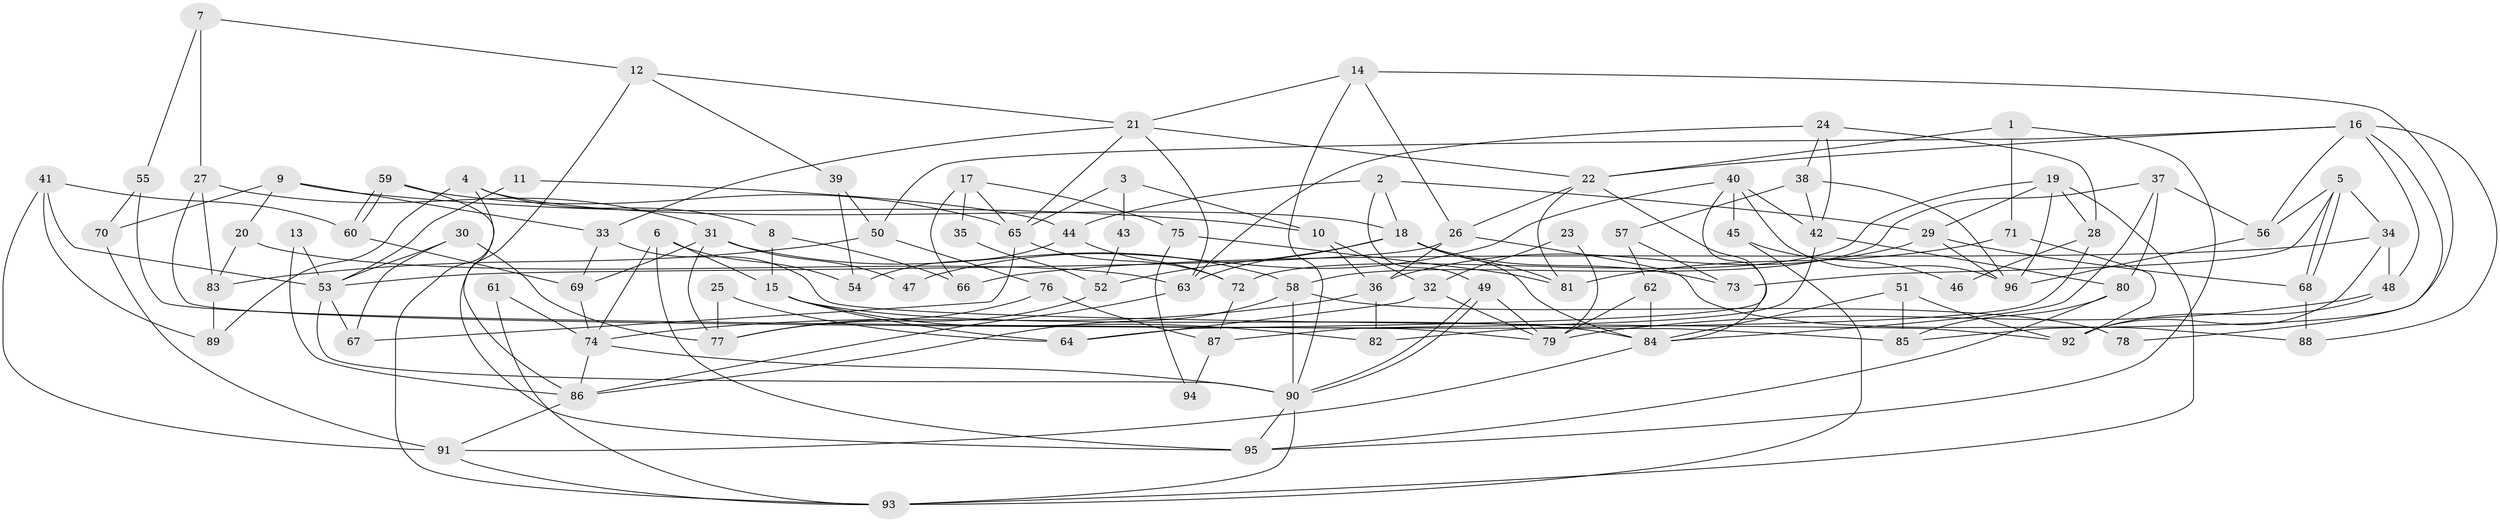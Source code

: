 // coarse degree distribution, {3: 0.14583333333333334, 7: 0.08333333333333333, 10: 0.041666666666666664, 6: 0.08333333333333333, 9: 0.0625, 11: 0.020833333333333332, 2: 0.16666666666666666, 4: 0.20833333333333334, 12: 0.041666666666666664, 17: 0.020833333333333332, 5: 0.08333333333333333, 8: 0.041666666666666664}
// Generated by graph-tools (version 1.1) at 2025/18/03/04/25 18:18:37]
// undirected, 96 vertices, 192 edges
graph export_dot {
graph [start="1"]
  node [color=gray90,style=filled];
  1;
  2;
  3;
  4;
  5;
  6;
  7;
  8;
  9;
  10;
  11;
  12;
  13;
  14;
  15;
  16;
  17;
  18;
  19;
  20;
  21;
  22;
  23;
  24;
  25;
  26;
  27;
  28;
  29;
  30;
  31;
  32;
  33;
  34;
  35;
  36;
  37;
  38;
  39;
  40;
  41;
  42;
  43;
  44;
  45;
  46;
  47;
  48;
  49;
  50;
  51;
  52;
  53;
  54;
  55;
  56;
  57;
  58;
  59;
  60;
  61;
  62;
  63;
  64;
  65;
  66;
  67;
  68;
  69;
  70;
  71;
  72;
  73;
  74;
  75;
  76;
  77;
  78;
  79;
  80;
  81;
  82;
  83;
  84;
  85;
  86;
  87;
  88;
  89;
  90;
  91;
  92;
  93;
  94;
  95;
  96;
  1 -- 95;
  1 -- 22;
  1 -- 71;
  2 -- 29;
  2 -- 18;
  2 -- 44;
  2 -- 49;
  3 -- 10;
  3 -- 65;
  3 -- 43;
  4 -- 93;
  4 -- 18;
  4 -- 8;
  4 -- 89;
  5 -- 68;
  5 -- 68;
  5 -- 56;
  5 -- 34;
  5 -- 73;
  6 -- 95;
  6 -- 74;
  6 -- 15;
  6 -- 54;
  7 -- 12;
  7 -- 27;
  7 -- 55;
  8 -- 15;
  8 -- 66;
  9 -- 33;
  9 -- 70;
  9 -- 10;
  9 -- 20;
  10 -- 36;
  10 -- 32;
  11 -- 44;
  11 -- 53;
  12 -- 95;
  12 -- 21;
  12 -- 39;
  13 -- 53;
  13 -- 86;
  14 -- 21;
  14 -- 90;
  14 -- 26;
  14 -- 85;
  15 -- 84;
  15 -- 64;
  15 -- 82;
  16 -- 56;
  16 -- 22;
  16 -- 48;
  16 -- 50;
  16 -- 78;
  16 -- 88;
  17 -- 66;
  17 -- 65;
  17 -- 35;
  17 -- 75;
  18 -- 63;
  18 -- 84;
  18 -- 52;
  18 -- 73;
  18 -- 81;
  19 -- 72;
  19 -- 93;
  19 -- 28;
  19 -- 29;
  19 -- 96;
  20 -- 83;
  20 -- 63;
  21 -- 22;
  21 -- 33;
  21 -- 63;
  21 -- 65;
  22 -- 26;
  22 -- 81;
  22 -- 84;
  23 -- 32;
  23 -- 79;
  24 -- 63;
  24 -- 28;
  24 -- 38;
  24 -- 42;
  25 -- 77;
  25 -- 64;
  26 -- 88;
  26 -- 36;
  26 -- 53;
  27 -- 85;
  27 -- 31;
  27 -- 83;
  28 -- 82;
  28 -- 46;
  29 -- 96;
  29 -- 36;
  29 -- 68;
  30 -- 67;
  30 -- 53;
  30 -- 77;
  31 -- 58;
  31 -- 77;
  31 -- 47;
  31 -- 69;
  32 -- 64;
  32 -- 79;
  33 -- 69;
  33 -- 92;
  34 -- 48;
  34 -- 66;
  34 -- 92;
  35 -- 52;
  36 -- 74;
  36 -- 82;
  37 -- 80;
  37 -- 58;
  37 -- 56;
  37 -- 84;
  38 -- 57;
  38 -- 42;
  38 -- 96;
  39 -- 50;
  39 -- 54;
  40 -- 96;
  40 -- 42;
  40 -- 45;
  40 -- 47;
  40 -- 64;
  41 -- 53;
  41 -- 91;
  41 -- 60;
  41 -- 89;
  42 -- 80;
  42 -- 87;
  43 -- 52;
  44 -- 54;
  44 -- 72;
  45 -- 93;
  45 -- 46;
  48 -- 79;
  48 -- 92;
  49 -- 90;
  49 -- 90;
  49 -- 79;
  50 -- 83;
  50 -- 76;
  51 -- 92;
  51 -- 84;
  51 -- 85;
  52 -- 77;
  53 -- 90;
  53 -- 67;
  55 -- 79;
  55 -- 70;
  56 -- 96;
  57 -- 73;
  57 -- 62;
  58 -- 90;
  58 -- 86;
  58 -- 78;
  59 -- 60;
  59 -- 60;
  59 -- 86;
  59 -- 65;
  60 -- 69;
  61 -- 93;
  61 -- 74;
  62 -- 79;
  62 -- 84;
  63 -- 86;
  65 -- 67;
  65 -- 72;
  68 -- 88;
  69 -- 74;
  70 -- 91;
  71 -- 92;
  71 -- 81;
  72 -- 87;
  74 -- 86;
  74 -- 90;
  75 -- 81;
  75 -- 94;
  76 -- 87;
  76 -- 77;
  80 -- 85;
  80 -- 95;
  83 -- 89;
  84 -- 91;
  86 -- 91;
  87 -- 94;
  90 -- 93;
  90 -- 95;
  91 -- 93;
}
